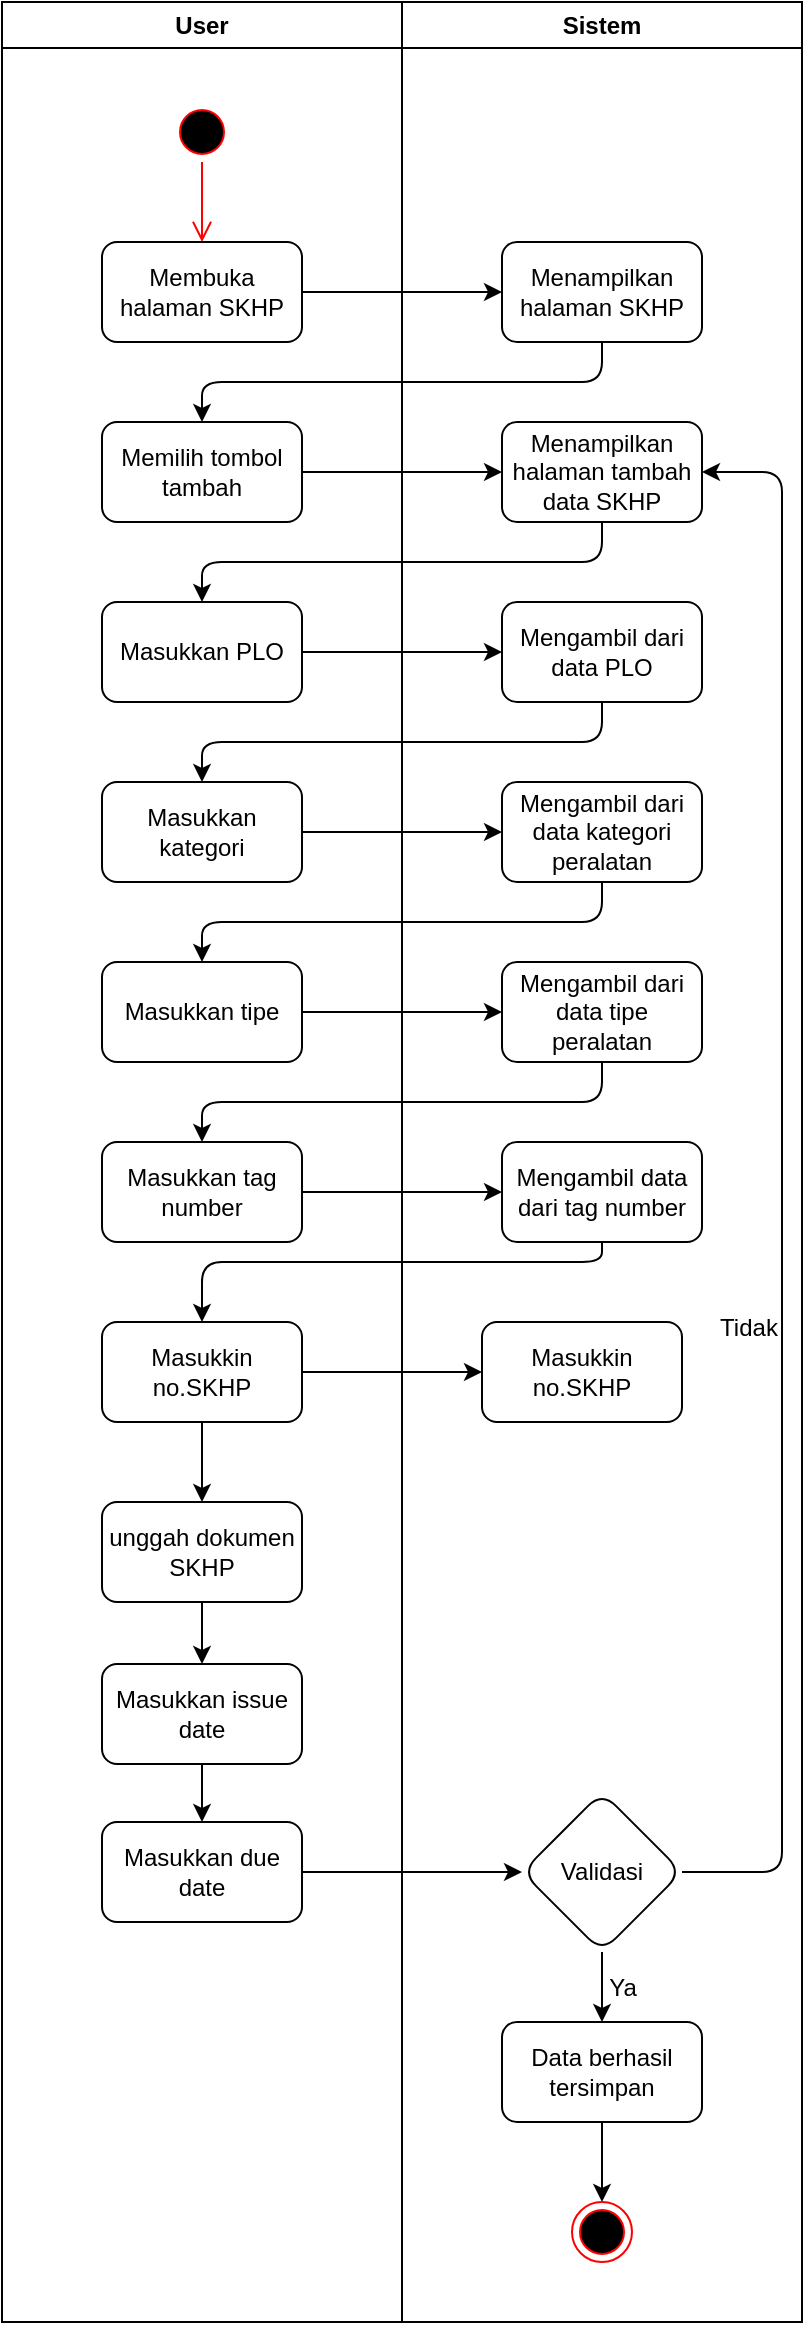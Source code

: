 <mxfile>
    <diagram id="ZV0le6J_C5OeybzBhi_l" name="Page-1">
        <mxGraphModel dx="1166" dy="464" grid="1" gridSize="10" guides="1" tooltips="1" connect="1" arrows="1" fold="1" page="1" pageScale="1" pageWidth="850" pageHeight="1100" math="0" shadow="0">
            <root>
                <mxCell id="0"/>
                <mxCell id="1" parent="0"/>
                <mxCell id="2" value="User" style="swimlane;whiteSpace=wrap;html=1;" vertex="1" parent="1">
                    <mxGeometry x="80" y="80" width="200" height="1160" as="geometry"/>
                </mxCell>
                <mxCell id="5" value="" style="ellipse;html=1;shape=startState;fillColor=#000000;strokeColor=#ff0000;" vertex="1" parent="2">
                    <mxGeometry x="85" y="50" width="30" height="30" as="geometry"/>
                </mxCell>
                <mxCell id="6" value="" style="edgeStyle=orthogonalEdgeStyle;html=1;verticalAlign=bottom;endArrow=open;endSize=8;strokeColor=#ff0000;entryX=0.5;entryY=0;entryDx=0;entryDy=0;" edge="1" source="5" parent="2" target="4">
                    <mxGeometry relative="1" as="geometry">
                        <mxPoint x="100" y="120" as="targetPoint"/>
                    </mxGeometry>
                </mxCell>
                <mxCell id="4" value="Membuka halaman SKHP" style="rounded=1;whiteSpace=wrap;html=1;" vertex="1" parent="2">
                    <mxGeometry x="50" y="120" width="100" height="50" as="geometry"/>
                </mxCell>
                <mxCell id="9" value="Memilih tombol tambah" style="rounded=1;whiteSpace=wrap;html=1;" vertex="1" parent="2">
                    <mxGeometry x="50" y="210" width="100" height="50" as="geometry"/>
                </mxCell>
                <mxCell id="13" value="Masukkan PLO" style="rounded=1;whiteSpace=wrap;html=1;" vertex="1" parent="2">
                    <mxGeometry x="50" y="300" width="100" height="50" as="geometry"/>
                </mxCell>
                <mxCell id="17" value="Masukkan kategori" style="rounded=1;whiteSpace=wrap;html=1;" vertex="1" parent="2">
                    <mxGeometry x="50" y="390" width="100" height="50" as="geometry"/>
                </mxCell>
                <mxCell id="21" value="Masukkan tipe" style="rounded=1;whiteSpace=wrap;html=1;" vertex="1" parent="2">
                    <mxGeometry x="50" y="480" width="100" height="50" as="geometry"/>
                </mxCell>
                <mxCell id="25" value="Masukkan tag number" style="rounded=1;whiteSpace=wrap;html=1;" vertex="1" parent="2">
                    <mxGeometry x="50" y="570" width="100" height="50" as="geometry"/>
                </mxCell>
                <mxCell id="40" value="" style="edgeStyle=none;html=1;" edge="1" parent="2" source="29" target="39">
                    <mxGeometry relative="1" as="geometry"/>
                </mxCell>
                <mxCell id="29" value="Masukkin no.SKHP" style="rounded=1;whiteSpace=wrap;html=1;" vertex="1" parent="2">
                    <mxGeometry x="50" y="660" width="100" height="50" as="geometry"/>
                </mxCell>
                <mxCell id="34" value="Masukkan issue date" style="rounded=1;whiteSpace=wrap;html=1;" vertex="1" parent="2">
                    <mxGeometry x="50" y="831" width="100" height="50" as="geometry"/>
                </mxCell>
                <mxCell id="44" value="" style="edgeStyle=none;html=1;entryX=0.5;entryY=0;entryDx=0;entryDy=0;" edge="1" parent="2" source="39" target="34">
                    <mxGeometry relative="1" as="geometry">
                        <mxPoint x="120" y="820" as="targetPoint"/>
                    </mxGeometry>
                </mxCell>
                <mxCell id="39" value="unggah dokumen SKHP" style="rounded=1;whiteSpace=wrap;html=1;" vertex="1" parent="2">
                    <mxGeometry x="50" y="750" width="100" height="50" as="geometry"/>
                </mxCell>
                <mxCell id="36" value="Masukkan due date" style="rounded=1;whiteSpace=wrap;html=1;" vertex="1" parent="2">
                    <mxGeometry x="50" y="910" width="100" height="50" as="geometry"/>
                </mxCell>
                <mxCell id="37" value="" style="edgeStyle=none;html=1;" edge="1" parent="2" source="34" target="36">
                    <mxGeometry relative="1" as="geometry"/>
                </mxCell>
                <mxCell id="3" value="Sistem&lt;span style=&quot;font-family: monospace; font-size: 0px; font-weight: 400; text-align: start; text-wrap-mode: nowrap;&quot;&gt;%3CmxGraphModel%3E%3Croot%3E%3CmxCell%20id%3D%220%22%2F%3E%3CmxCell%20id%3D%221%22%20parent%3D%220%22%2F%3E%3CmxCell%20id%3D%222%22%20value%3D%22Membuka%20halaman%20PLO%22%20style%3D%22rounded%3D1%3BwhiteSpace%3Dwrap%3Bhtml%3D1%3B%22%20vertex%3D%221%22%20parent%3D%221%22%3E%3CmxGeometry%20x%3D%22130%22%20y%3D%22180%22%20width%3D%22100%22%20height%3D%2250%22%20as%3D%22geometry%22%2F%3E%3C%2FmxCell%3E%3C%2Froot%3E%3C%2FmxGraphModel%3E&lt;/span&gt;&lt;span style=&quot;font-family: monospace; font-size: 0px; font-weight: 400; text-align: start; text-wrap-mode: nowrap;&quot;&gt;%3CmxGraphModel%3E%3Croot%3E%3CmxCell%20id%3D%220%22%2F%3E%3CmxCell%20id%3D%221%22%20parent%3D%220%22%2F%3E%3CmxCell%20id%3D%222%22%20value%3D%22Membuka%20halaman%20COI%22%20style%3D%22rounded%3D1%3BwhiteSpace%3Dwrap%3Bhtml%3D1%3B%22%20vertex%3D%221%22%20parent%3D%221%22%3E%3CmxGeometry%20x%3D%22130%22%20y%3D%22190%22%20width%3D%22100%22%20height%3D%2250%22%20as%3D%22geometry%22%2F%3E%3C%2FmxCell%3E%3C%2Froot%3E%3C%2FmxGraphModel%3E&lt;/span&gt;" style="swimlane;whiteSpace=wrap;html=1;" vertex="1" parent="1">
                    <mxGeometry x="280" y="80" width="200" height="1160" as="geometry"/>
                </mxCell>
                <mxCell id="7" value="Menampilkan halaman SKHP" style="rounded=1;whiteSpace=wrap;html=1;" vertex="1" parent="3">
                    <mxGeometry x="50" y="120" width="100" height="50" as="geometry"/>
                </mxCell>
                <mxCell id="11" value="Menampilkan halaman tambah data SKHP" style="rounded=1;whiteSpace=wrap;html=1;" vertex="1" parent="3">
                    <mxGeometry x="50" y="210" width="100" height="50" as="geometry"/>
                </mxCell>
                <mxCell id="15" value="Mengambil dari data PLO" style="rounded=1;whiteSpace=wrap;html=1;" vertex="1" parent="3">
                    <mxGeometry x="50" y="300" width="100" height="50" as="geometry"/>
                </mxCell>
                <mxCell id="19" value="Mengambil dari data kategori peralatan" style="rounded=1;whiteSpace=wrap;html=1;" vertex="1" parent="3">
                    <mxGeometry x="50" y="390" width="100" height="50" as="geometry"/>
                </mxCell>
                <mxCell id="23" value="Mengambil dari data tipe peralatan" style="rounded=1;whiteSpace=wrap;html=1;" vertex="1" parent="3">
                    <mxGeometry x="50" y="480" width="100" height="50" as="geometry"/>
                </mxCell>
                <mxCell id="27" value="Mengambil data dari tag number" style="rounded=1;whiteSpace=wrap;html=1;" vertex="1" parent="3">
                    <mxGeometry x="50" y="570" width="100" height="50" as="geometry"/>
                </mxCell>
                <mxCell id="43" style="edgeStyle=none;html=1;entryX=1;entryY=0.5;entryDx=0;entryDy=0;exitX=1;exitY=0.5;exitDx=0;exitDy=0;" edge="1" parent="3" source="41" target="11">
                    <mxGeometry relative="1" as="geometry">
                        <mxPoint x="230" y="540" as="targetPoint"/>
                        <Array as="points">
                            <mxPoint x="190" y="935"/>
                            <mxPoint x="190" y="775"/>
                            <mxPoint x="190" y="235"/>
                        </Array>
                    </mxGeometry>
                </mxCell>
                <mxCell id="48" value="" style="edgeStyle=none;html=1;" edge="1" parent="3" source="41" target="47">
                    <mxGeometry relative="1" as="geometry"/>
                </mxCell>
                <mxCell id="41" value="Validasi" style="rhombus;whiteSpace=wrap;html=1;rounded=1;" vertex="1" parent="3">
                    <mxGeometry x="60" y="895" width="80" height="80" as="geometry"/>
                </mxCell>
                <mxCell id="31" value="Masukkin no.SKHP" style="rounded=1;whiteSpace=wrap;html=1;" vertex="1" parent="3">
                    <mxGeometry x="40" y="660" width="100" height="50" as="geometry"/>
                </mxCell>
                <mxCell id="50" value="" style="edgeStyle=none;html=1;" edge="1" parent="3" source="47" target="49">
                    <mxGeometry relative="1" as="geometry"/>
                </mxCell>
                <mxCell id="47" value="Data berhasil tersimpan" style="rounded=1;whiteSpace=wrap;html=1;" vertex="1" parent="3">
                    <mxGeometry x="50" y="1010" width="100" height="50" as="geometry"/>
                </mxCell>
                <mxCell id="49" value="" style="ellipse;html=1;shape=endState;fillColor=#000000;strokeColor=#ff0000;" vertex="1" parent="3">
                    <mxGeometry x="85" y="1100" width="30" height="30" as="geometry"/>
                </mxCell>
                <mxCell id="8" value="" style="edgeStyle=none;html=1;" edge="1" parent="1" source="4" target="7">
                    <mxGeometry relative="1" as="geometry"/>
                </mxCell>
                <mxCell id="10" value="" style="edgeStyle=none;html=1;entryX=0.5;entryY=0;entryDx=0;entryDy=0;exitX=0.5;exitY=1;exitDx=0;exitDy=0;" edge="1" parent="1" source="7" target="9">
                    <mxGeometry relative="1" as="geometry">
                        <mxPoint x="320" y="250" as="sourcePoint"/>
                        <Array as="points">
                            <mxPoint x="380" y="270"/>
                            <mxPoint x="180" y="270"/>
                        </Array>
                    </mxGeometry>
                </mxCell>
                <mxCell id="12" value="" style="edgeStyle=none;html=1;" edge="1" parent="1" source="9" target="11">
                    <mxGeometry relative="1" as="geometry"/>
                </mxCell>
                <mxCell id="14" value="" style="edgeStyle=none;html=1;exitX=0.5;exitY=1;exitDx=0;exitDy=0;entryX=0.5;entryY=0;entryDx=0;entryDy=0;" edge="1" parent="1" source="11" target="13">
                    <mxGeometry relative="1" as="geometry">
                        <Array as="points">
                            <mxPoint x="380" y="360"/>
                            <mxPoint x="180" y="360"/>
                        </Array>
                    </mxGeometry>
                </mxCell>
                <mxCell id="16" value="" style="edgeStyle=none;html=1;" edge="1" parent="1" source="13" target="15">
                    <mxGeometry relative="1" as="geometry"/>
                </mxCell>
                <mxCell id="18" value="" style="edgeStyle=none;html=1;entryX=0.5;entryY=0;entryDx=0;entryDy=0;" edge="1" parent="1" source="15" target="17">
                    <mxGeometry relative="1" as="geometry">
                        <Array as="points">
                            <mxPoint x="380" y="450"/>
                            <mxPoint x="180" y="450"/>
                        </Array>
                    </mxGeometry>
                </mxCell>
                <mxCell id="20" value="" style="edgeStyle=none;html=1;" edge="1" parent="1" source="17" target="19">
                    <mxGeometry relative="1" as="geometry"/>
                </mxCell>
                <mxCell id="22" value="" style="edgeStyle=none;html=1;entryX=0.5;entryY=0;entryDx=0;entryDy=0;exitX=0.5;exitY=1;exitDx=0;exitDy=0;" edge="1" parent="1" source="19" target="21">
                    <mxGeometry relative="1" as="geometry">
                        <Array as="points">
                            <mxPoint x="380" y="540"/>
                            <mxPoint x="180" y="540"/>
                        </Array>
                    </mxGeometry>
                </mxCell>
                <mxCell id="24" value="" style="edgeStyle=none;html=1;" edge="1" parent="1" source="21" target="23">
                    <mxGeometry relative="1" as="geometry"/>
                </mxCell>
                <mxCell id="26" value="" style="edgeStyle=none;html=1;entryX=0.5;entryY=0;entryDx=0;entryDy=0;" edge="1" parent="1" source="23" target="25">
                    <mxGeometry relative="1" as="geometry">
                        <Array as="points">
                            <mxPoint x="380" y="630"/>
                            <mxPoint x="180" y="630"/>
                        </Array>
                    </mxGeometry>
                </mxCell>
                <mxCell id="28" value="" style="edgeStyle=none;html=1;" edge="1" parent="1" source="25" target="27">
                    <mxGeometry relative="1" as="geometry"/>
                </mxCell>
                <mxCell id="30" value="" style="edgeStyle=none;html=1;" edge="1" parent="1" source="27" target="29">
                    <mxGeometry relative="1" as="geometry">
                        <Array as="points">
                            <mxPoint x="380" y="710"/>
                            <mxPoint x="180" y="710"/>
                        </Array>
                    </mxGeometry>
                </mxCell>
                <mxCell id="32" value="" style="edgeStyle=none;html=1;" edge="1" parent="1" source="29" target="31">
                    <mxGeometry relative="1" as="geometry"/>
                </mxCell>
                <mxCell id="45" value="" style="edgeStyle=none;html=1;" edge="1" parent="1" source="36" target="41">
                    <mxGeometry relative="1" as="geometry"/>
                </mxCell>
                <mxCell id="46" value="Tidak" style="text;html=1;align=center;verticalAlign=middle;resizable=0;points=[];autosize=1;strokeColor=none;fillColor=none;" vertex="1" parent="1">
                    <mxGeometry x="428" y="728" width="50" height="30" as="geometry"/>
                </mxCell>
                <mxCell id="51" value="Ya" style="text;html=1;align=center;verticalAlign=middle;resizable=0;points=[];autosize=1;strokeColor=none;fillColor=none;" vertex="1" parent="1">
                    <mxGeometry x="370" y="1058" width="40" height="30" as="geometry"/>
                </mxCell>
            </root>
        </mxGraphModel>
    </diagram>
</mxfile>
